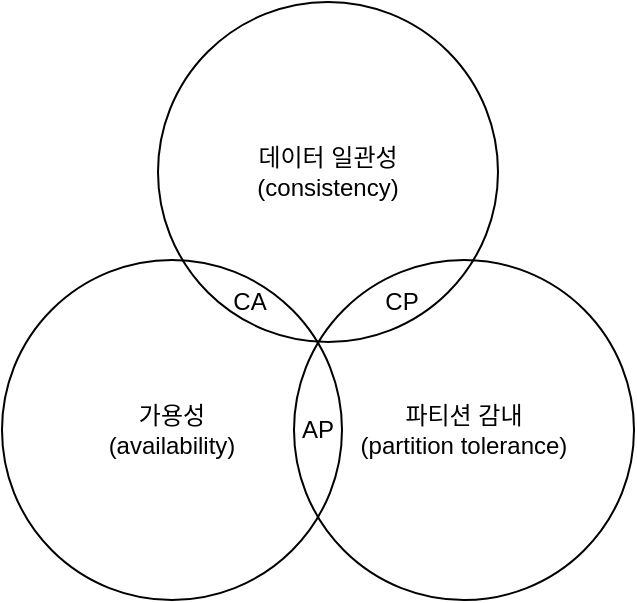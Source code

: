 <mxfile version="26.0.16">
  <diagram name="페이지-1" id="dix2KKd-qapJ_9TMrCq0">
    <mxGraphModel dx="478" dy="257" grid="1" gridSize="10" guides="1" tooltips="1" connect="1" arrows="1" fold="1" page="1" pageScale="1" pageWidth="827" pageHeight="1169" math="0" shadow="0">
      <root>
        <mxCell id="0" />
        <mxCell id="1" parent="0" />
        <mxCell id="NMMC-JfbK1yKJFePmzdw-1" value="데이터 일관성&lt;div&gt;(consistency)&lt;/div&gt;" style="ellipse;whiteSpace=wrap;html=1;aspect=fixed;fillColor=none;" vertex="1" parent="1">
          <mxGeometry x="350" y="181" width="170" height="170" as="geometry" />
        </mxCell>
        <mxCell id="NMMC-JfbK1yKJFePmzdw-2" value="가용성&lt;div&gt;(availability)&lt;/div&gt;" style="ellipse;whiteSpace=wrap;html=1;aspect=fixed;fillColor=none;" vertex="1" parent="1">
          <mxGeometry x="272" y="310" width="170" height="170" as="geometry" />
        </mxCell>
        <mxCell id="NMMC-JfbK1yKJFePmzdw-3" value="파티션 감내&lt;br&gt;(partition tolerance)" style="ellipse;whiteSpace=wrap;html=1;aspect=fixed;fillColor=none;" vertex="1" parent="1">
          <mxGeometry x="418" y="310" width="170" height="170" as="geometry" />
        </mxCell>
        <mxCell id="NMMC-JfbK1yKJFePmzdw-4" value="CA" style="text;html=1;align=center;verticalAlign=middle;whiteSpace=wrap;rounded=0;" vertex="1" parent="1">
          <mxGeometry x="366" y="316" width="60" height="30" as="geometry" />
        </mxCell>
        <mxCell id="NMMC-JfbK1yKJFePmzdw-5" value="CP" style="text;html=1;align=center;verticalAlign=middle;whiteSpace=wrap;rounded=0;" vertex="1" parent="1">
          <mxGeometry x="442" y="316" width="60" height="30" as="geometry" />
        </mxCell>
        <mxCell id="NMMC-JfbK1yKJFePmzdw-6" value="AP" style="text;html=1;align=center;verticalAlign=middle;whiteSpace=wrap;rounded=0;" vertex="1" parent="1">
          <mxGeometry x="400" y="380" width="60" height="30" as="geometry" />
        </mxCell>
      </root>
    </mxGraphModel>
  </diagram>
</mxfile>

